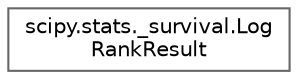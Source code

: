 digraph "Graphical Class Hierarchy"
{
 // LATEX_PDF_SIZE
  bgcolor="transparent";
  edge [fontname=Helvetica,fontsize=10,labelfontname=Helvetica,labelfontsize=10];
  node [fontname=Helvetica,fontsize=10,shape=box,height=0.2,width=0.4];
  rankdir="LR";
  Node0 [id="Node000000",label="scipy.stats._survival.Log\lRankResult",height=0.2,width=0.4,color="grey40", fillcolor="white", style="filled",URL="$dd/d56/classscipy_1_1stats_1_1__survival_1_1LogRankResult.html",tooltip=" "];
}

